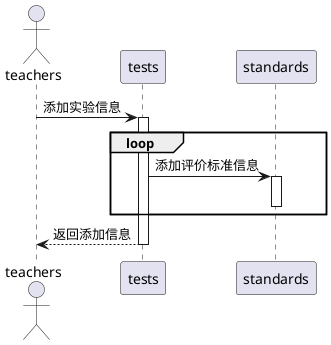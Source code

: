 @startuml
actor teachers

teachers->tests:添加实验信息
activate tests
loop
tests->standards:添加评价标准信息
activate standards
deactivate standards
end
tests-->teachers:返回添加信息
deactivate tests
deactivate teachers
@enduml